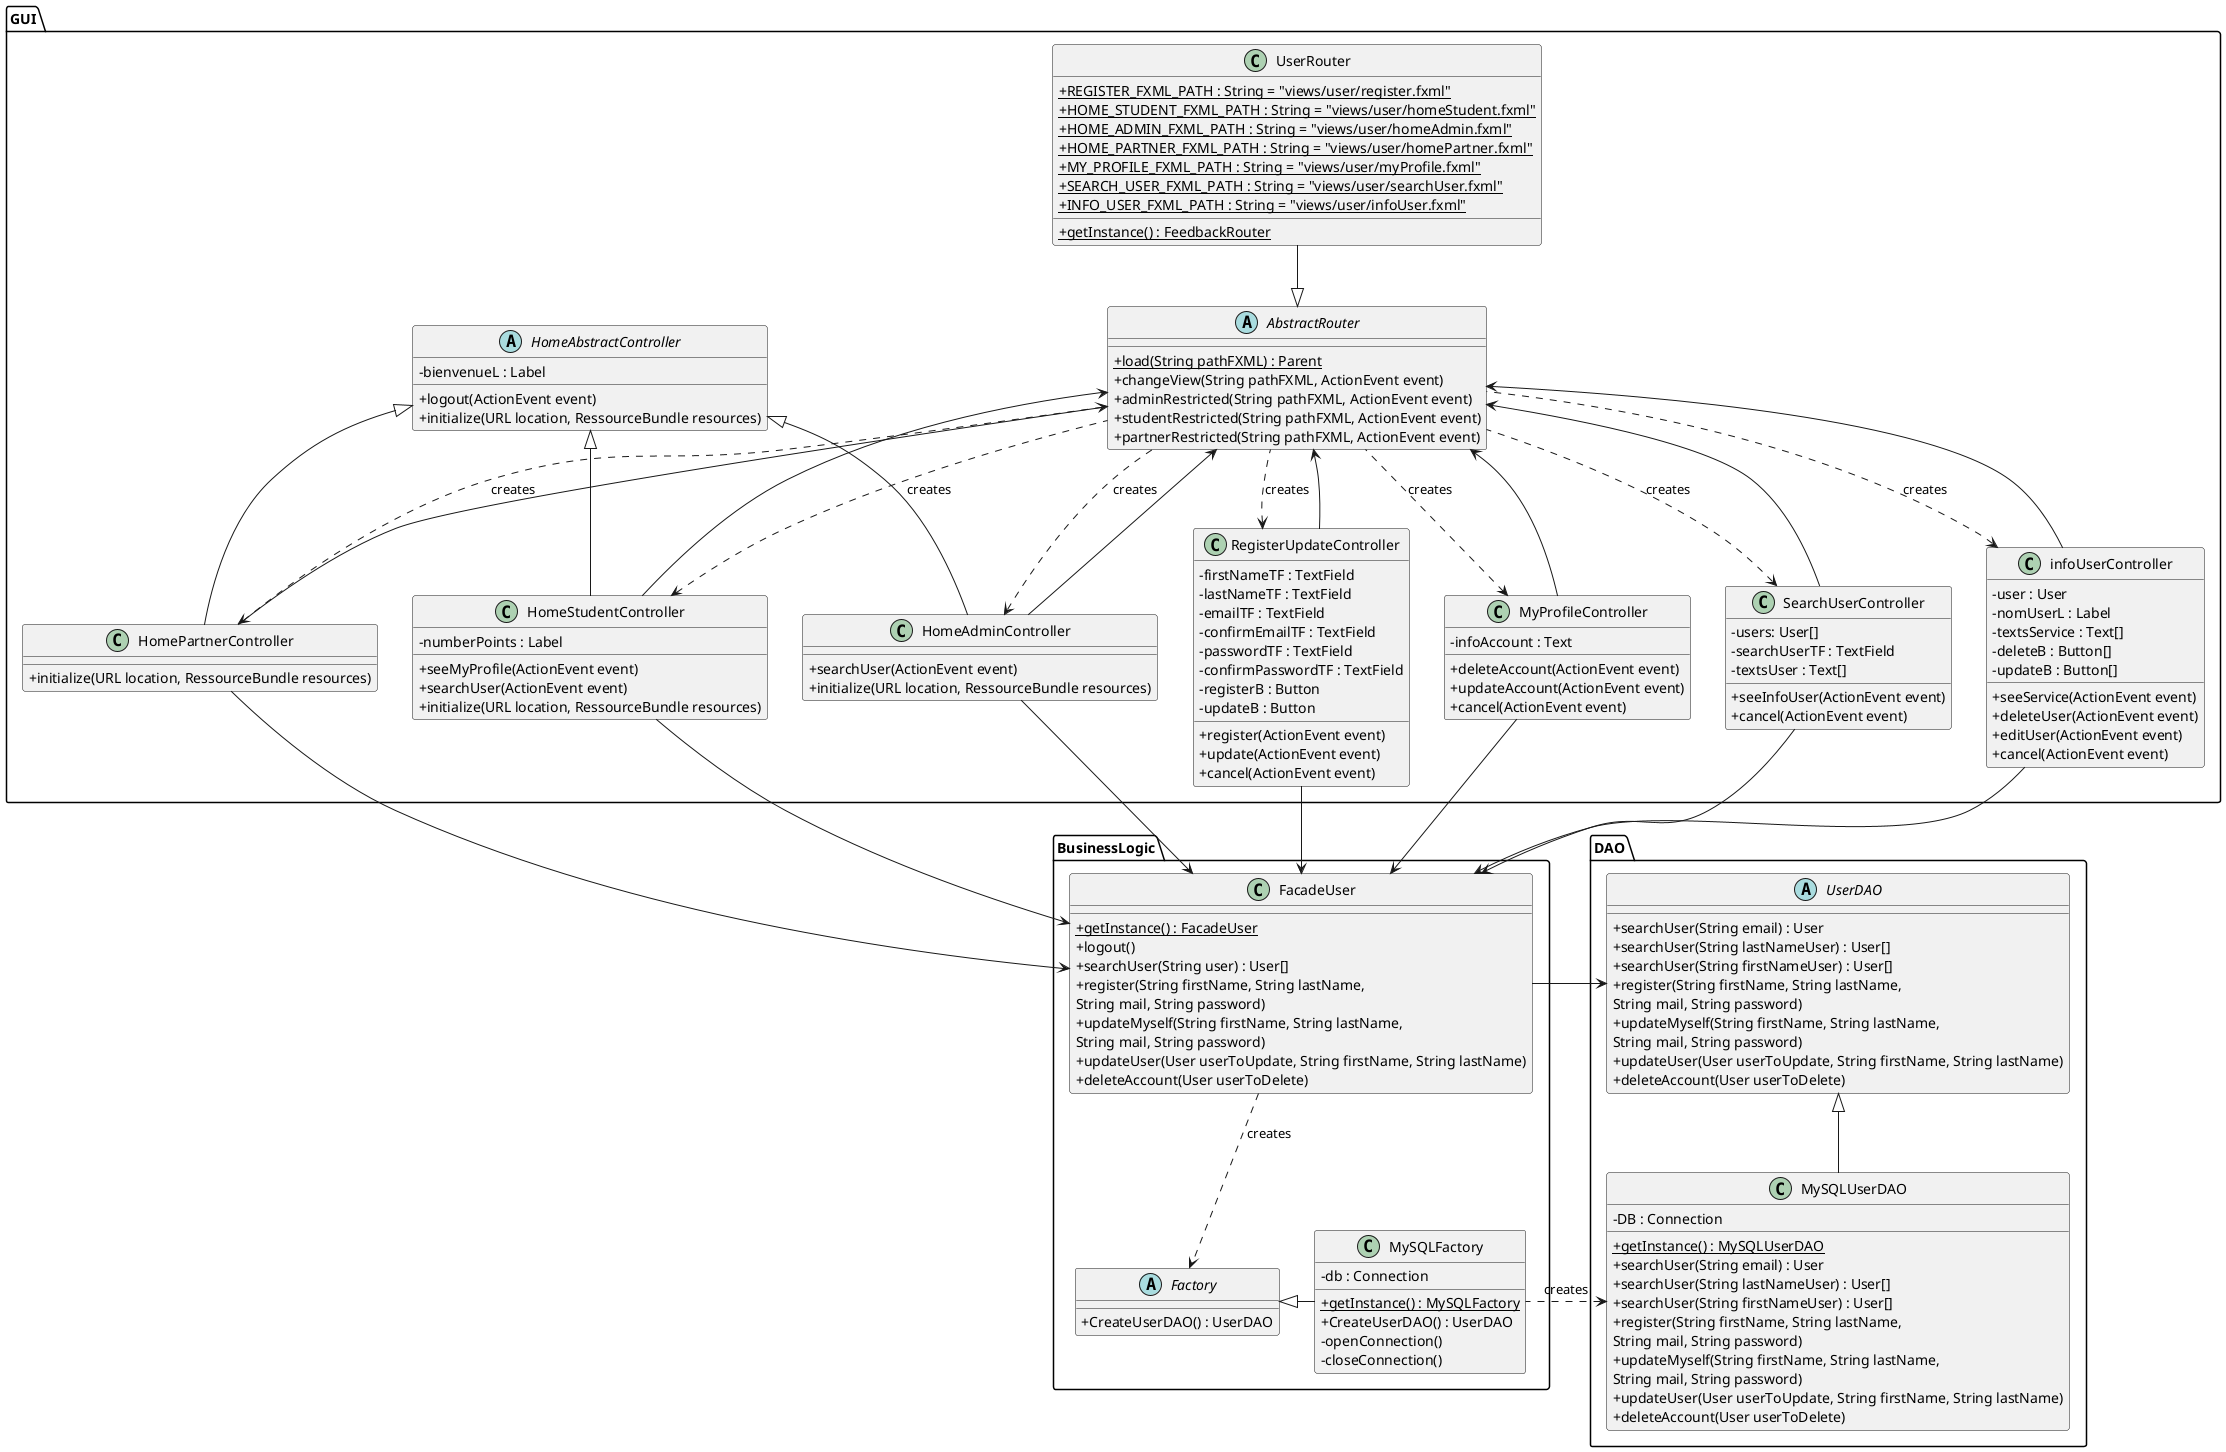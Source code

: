 @startuml
skinparam classAttributeIconSize 0

package GUI{
    abstract class AbstractRouter{
        + {static} load(String pathFXML) : Parent
        + changeView(String pathFXML, ActionEvent event)
        + adminRestricted(String pathFXML, ActionEvent event)
        + studentRestricted(String pathFXML, ActionEvent event)
        + partnerRestricted(String pathFXML, ActionEvent event)
    }

    class UserRouter{
        + {static} REGISTER_FXML_PATH : String = "views/user/register.fxml"
        + {static} HOME_STUDENT_FXML_PATH : String = "views/user/homeStudent.fxml"
        + {static} HOME_ADMIN_FXML_PATH : String = "views/user/homeAdmin.fxml"
        + {static} HOME_PARTNER_FXML_PATH : String = "views/user/homePartner.fxml"
        + {static} MY_PROFILE_FXML_PATH : String = "views/user/myProfile.fxml"
        + {static} SEARCH_USER_FXML_PATH : String = "views/user/searchUser.fxml"
        + {static} INFO_USER_FXML_PATH : String = "views/user/infoUser.fxml"
        + {static} getInstance() : FeedbackRouter
    }

    abstract class HomeAbstractController{
        - bienvenueL : Label
        + logout(ActionEvent event)
        + initialize(URL location, RessourceBundle resources)
    }

    class HomePartnerController{
        + initialize(URL location, RessourceBundle resources)
    }

    class HomeStudentController{
        - numberPoints : Label
        + seeMyProfile(ActionEvent event)
        + searchUser(ActionEvent event)
        + initialize(URL location, RessourceBundle resources)
    }

    class HomeAdminController{
        + searchUser(ActionEvent event)
        + initialize(URL location, RessourceBundle resources)
    }

    class RegisterUpdateController{
        - firstNameTF : TextField
        - lastNameTF : TextField
        - emailTF : TextField
        - confirmEmailTF : TextField
        - passwordTF : TextField
        - confirmPasswordTF : TextField
        - registerB : Button
        - updateB : Button
        + register(ActionEvent event)
        + update(ActionEvent event)
        + cancel(ActionEvent event)
    }

    class MyProfileController{
        - infoAccount : Text
        + deleteAccount(ActionEvent event)
        + updateAccount(ActionEvent event)
        + cancel(ActionEvent event)
    }

    class SearchUserController{
        - users: User[]
        - searchUserTF : TextField
        - textsUser : Text[]
        + seeInfoUser(ActionEvent event)
        + cancel(ActionEvent event)
    }

    class infoUserController{
        - user : User
        - nomUserL : Label
        - textsService : Text[]
        - deleteB : Button[]
        - updateB : Button[]
        + seeService(ActionEvent event)
        + deleteUser(ActionEvent event)
        + editUser(ActionEvent event)
        + cancel(ActionEvent event)
    }

    HomePartnerController -up-|> HomeAbstractController
    HomeStudentController -up-|> HomeAbstractController
    HomeAdminController -up-|> HomeAbstractController

    HomePartnerController -up-> AbstractRouter
    HomeStudentController -up-> AbstractRouter
    HomeAdminController -up-> AbstractRouter
    RegisterUpdateController -up-> AbstractRouter
    MyProfileController -up-> AbstractRouter
    SearchUserController -up-> AbstractRouter
    infoUserController -up-> AbstractRouter

    HomePartnerController <.. AbstractRouter : creates
    HomeStudentController <.. AbstractRouter : creates
    HomeAdminController <.. AbstractRouter : creates
    RegisterUpdateController <.. AbstractRouter : creates
    MyProfileController <.. AbstractRouter : creates
    SearchUserController <.. AbstractRouter : creates
    infoUserController <.. AbstractRouter : creates

    UserRouter -down-|> AbstractRouter

}

package BusinessLogic{
    class FacadeUser{
        + {static} getInstance() : FacadeUser
        + logout()
        + searchUser(String user) : User[]
        + register(String firstName, String lastName,
        String mail, String password)
        + updateMyself(String firstName, String lastName,
        String mail, String password)
        + updateUser(User userToUpdate, String firstName, String lastName)
        + deleteAccount(User userToDelete)
    }

    abstract class Factory{
        + CreateUserDAO() : UserDAO
    }

    class MySQLFactory{
        - db : Connection
        + {static} getInstance() : MySQLFactory
        + CreateUserDAO() : UserDAO
        - openConnection()
        - closeConnection()
    }

    FacadeUser ..> Factory  : creates
    MySQLFactory -left-|> Factory

    HomePartnerController --> FacadeUser
    HomeStudentController --> FacadeUser
    HomeAdminController --> FacadeUser
    RegisterUpdateController --> FacadeUser
    MyProfileController --> FacadeUser
    SearchUserController --> FacadeUser
    infoUserController --> FacadeUser
}

package DAO{
    abstract class UserDAO{
        + searchUser(String email) : User
        + searchUser(String lastNameUser) : User[]
        + searchUser(String firstNameUser) : User[]
        + register(String firstName, String lastName,
        String mail, String password)
        + updateMyself(String firstName, String lastName,
        String mail, String password)
        + updateUser(User userToUpdate, String firstName, String lastName)
        + deleteAccount(User userToDelete)
    }

    class MySQLUserDAO{
        - DB : Connection
        + {static} getInstance() : MySQLUserDAO
        + searchUser(String email) : User
        + searchUser(String lastNameUser) : User[]
        + searchUser(String firstNameUser) : User[]
        + register(String firstName, String lastName,
        String mail, String password)
        + updateMyself(String firstName, String lastName,
        String mail, String password)
        + updateUser(User userToUpdate, String firstName, String lastName)
        + deleteAccount(User userToDelete)
    }

    UserDAO <|-- MySQLUserDAO
    UserDAO <-right- FacadeUser

    MySQLUserDAO <.right. MySQLFactory : creates
}

@enduml